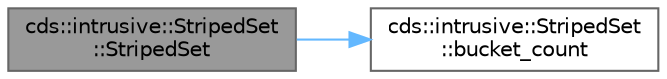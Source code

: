 digraph "cds::intrusive::StripedSet::StripedSet"
{
 // LATEX_PDF_SIZE
  bgcolor="transparent";
  edge [fontname=Helvetica,fontsize=10,labelfontname=Helvetica,labelfontsize=10];
  node [fontname=Helvetica,fontsize=10,shape=box,height=0.2,width=0.4];
  rankdir="LR";
  Node1 [id="Node000001",label="cds::intrusive::StripedSet\l::StripedSet",height=0.2,width=0.4,color="gray40", fillcolor="grey60", style="filled", fontcolor="black",tooltip="Ctor with resizing policy (copy semantics)"];
  Node1 -> Node2 [id="edge1_Node000001_Node000002",color="steelblue1",style="solid",tooltip=" "];
  Node2 [id="Node000002",label="cds::intrusive::StripedSet\l::bucket_count",height=0.2,width=0.4,color="grey40", fillcolor="white", style="filled",URL="$classcds_1_1intrusive_1_1_striped_set.html#ab98e2fa3c84dc5f9b370970ce16ba3fe",tooltip="Returns the size of hash table"];
}
